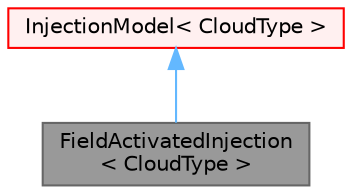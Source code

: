 digraph "FieldActivatedInjection&lt; CloudType &gt;"
{
 // LATEX_PDF_SIZE
  bgcolor="transparent";
  edge [fontname=Helvetica,fontsize=10,labelfontname=Helvetica,labelfontsize=10];
  node [fontname=Helvetica,fontsize=10,shape=box,height=0.2,width=0.4];
  Node1 [id="Node000001",label="FieldActivatedInjection\l\< CloudType \>",height=0.2,width=0.4,color="gray40", fillcolor="grey60", style="filled", fontcolor="black",tooltip="Conditional injection at specified positions."];
  Node2 -> Node1 [id="edge1_Node000001_Node000002",dir="back",color="steelblue1",style="solid",tooltip=" "];
  Node2 [id="Node000002",label="InjectionModel\< CloudType \>",height=0.2,width=0.4,color="red", fillcolor="#FFF0F0", style="filled",URL="$classFoam_1_1InjectionModel.html",tooltip="Templated injection model class."];
}
